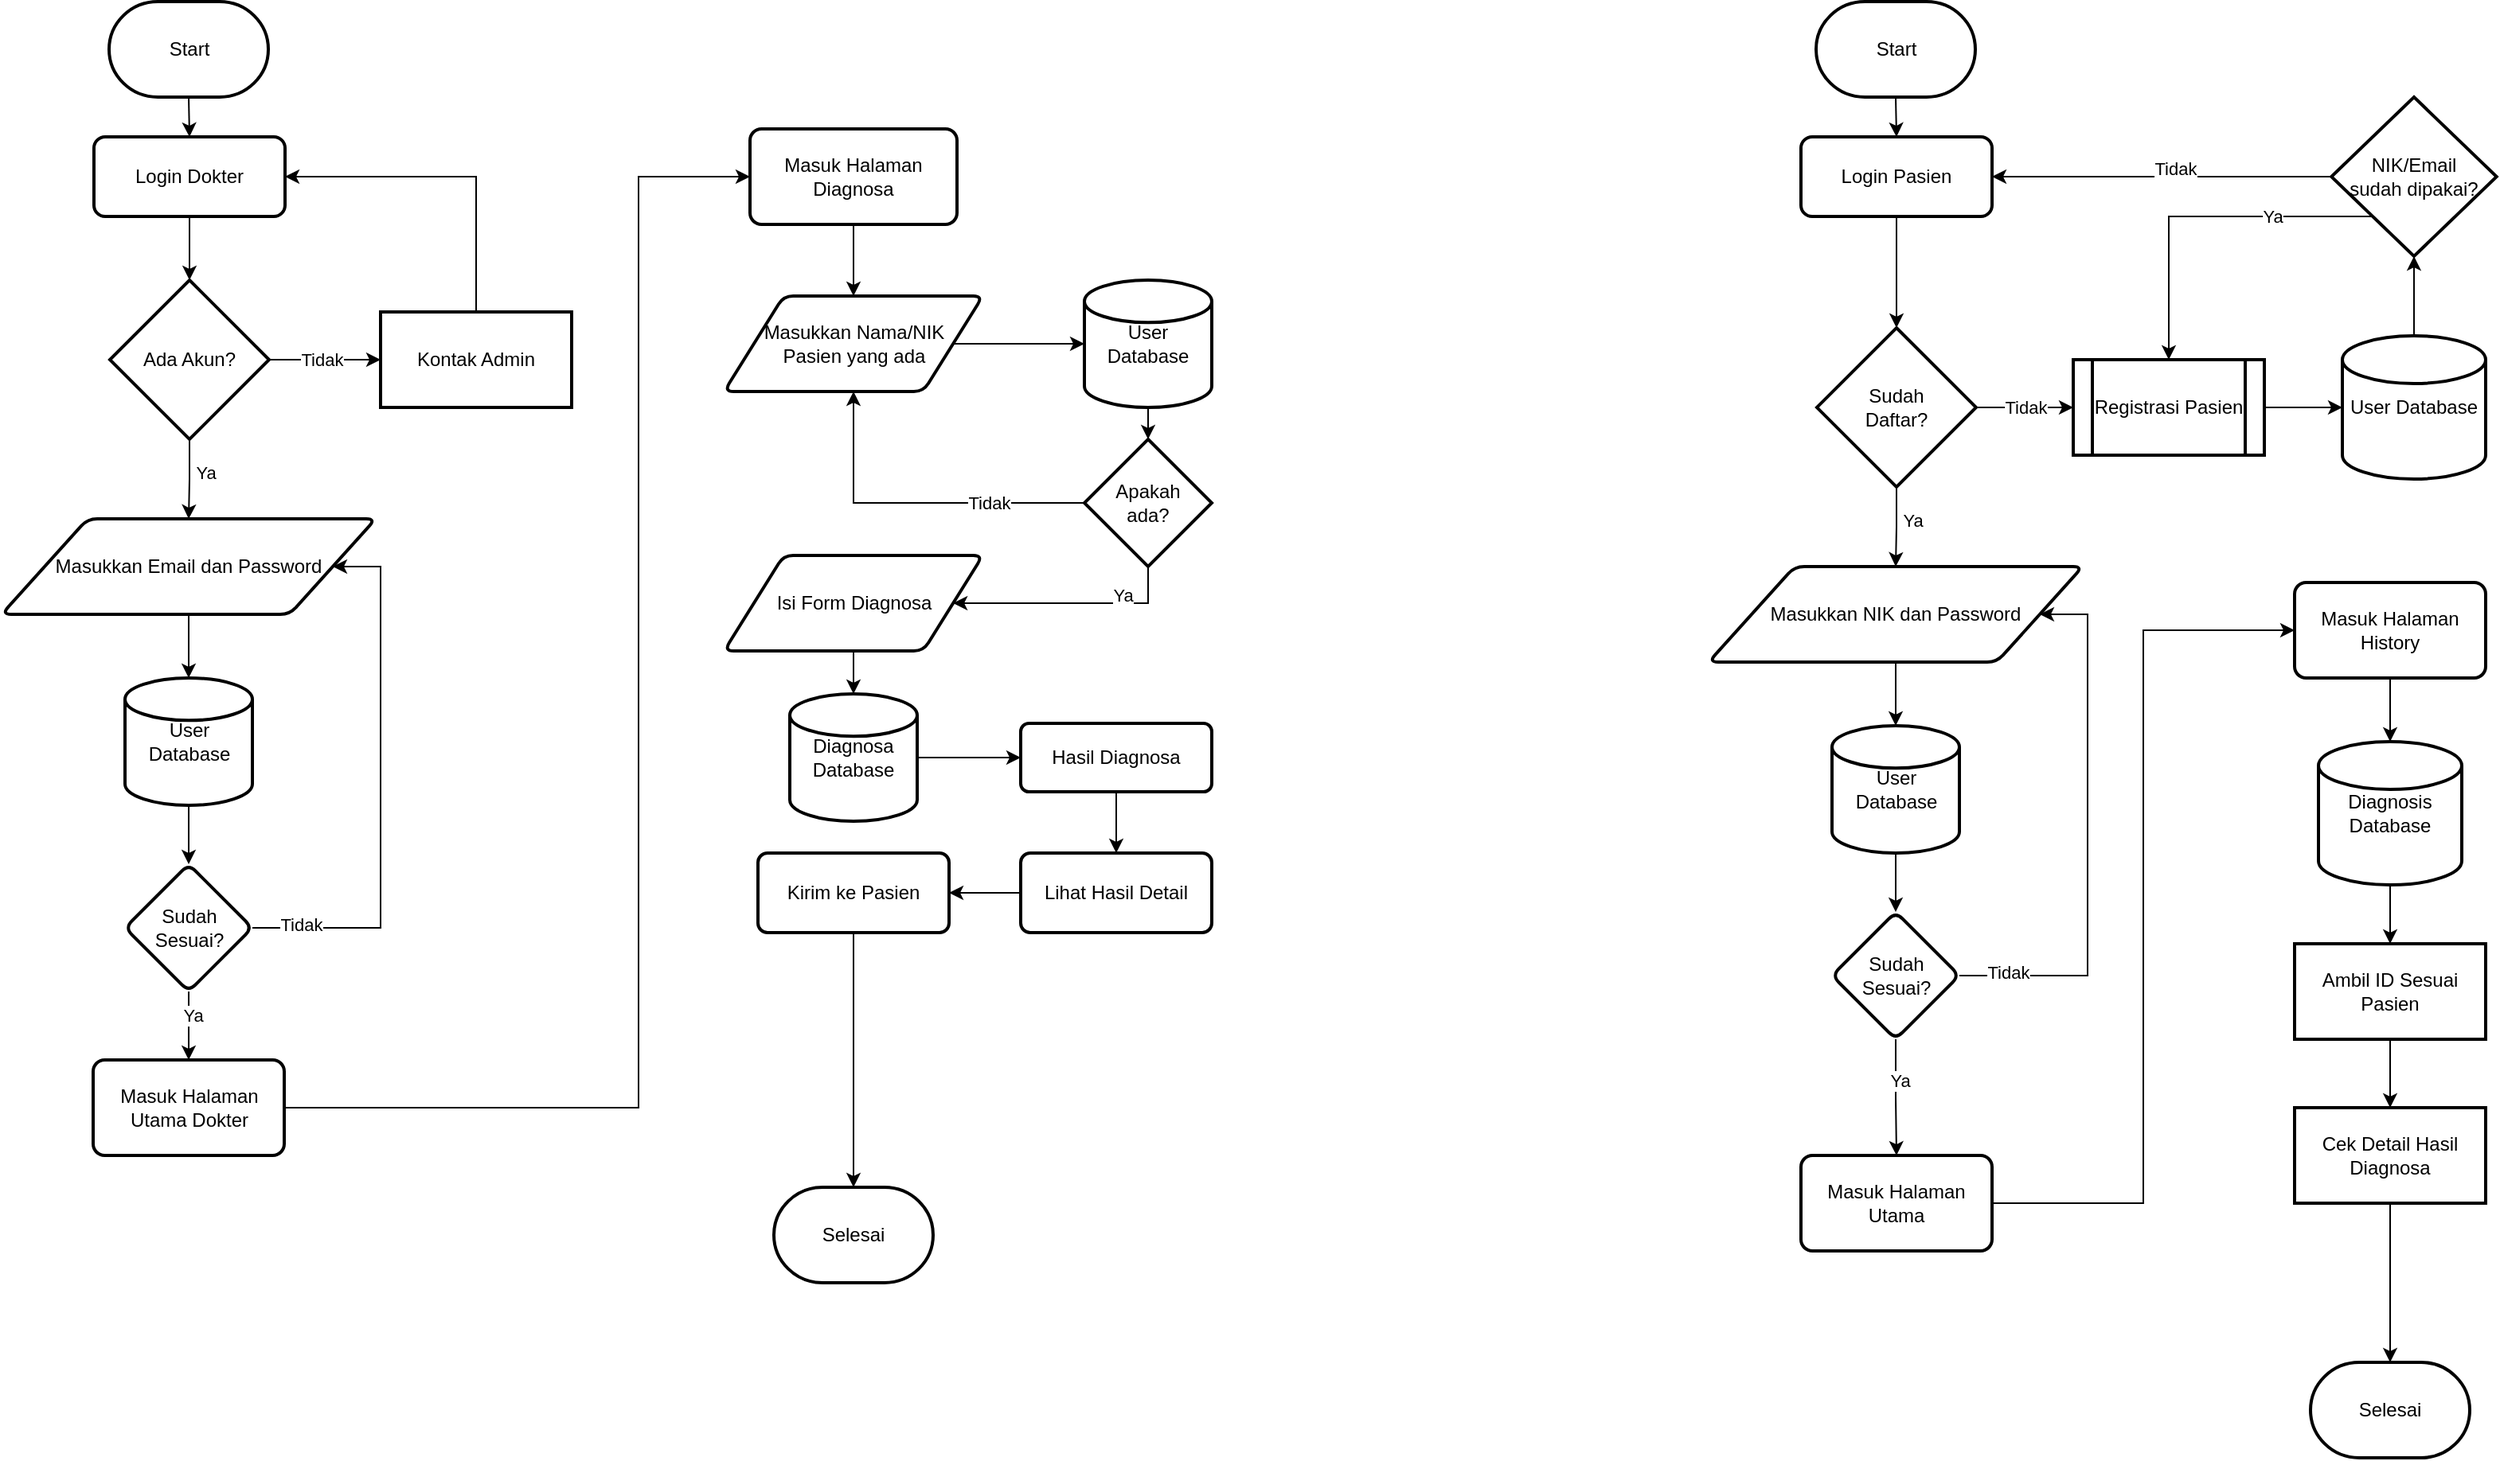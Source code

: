 <mxfile version="27.0.9">
  <diagram name="Page-1" id="MCOlcuDZdFOUp47-AD5v">
    <mxGraphModel dx="3737" dy="1130" grid="1" gridSize="10" guides="1" tooltips="1" connect="1" arrows="1" fold="1" page="1" pageScale="1" pageWidth="850" pageHeight="1100" math="0" shadow="0">
      <root>
        <mxCell id="0" />
        <mxCell id="1" parent="0" />
        <mxCell id="dbA6sg7e2GqiEeJ5QCuR-87" value="Login Pasien" style="rounded=1;whiteSpace=wrap;html=1;absoluteArcSize=1;arcSize=14;strokeWidth=2;" vertex="1" parent="1">
          <mxGeometry x="100" y="150" width="120" height="50" as="geometry" />
        </mxCell>
        <mxCell id="dbA6sg7e2GqiEeJ5QCuR-101" value="Tidak" style="edgeStyle=orthogonalEdgeStyle;rounded=0;orthogonalLoop=1;jettySize=auto;html=1;entryX=0;entryY=0.5;entryDx=0;entryDy=0;" edge="1" parent="1" source="dbA6sg7e2GqiEeJ5QCuR-89" target="dbA6sg7e2GqiEeJ5QCuR-102">
          <mxGeometry relative="1" as="geometry">
            <mxPoint x="280" y="320" as="targetPoint" />
          </mxGeometry>
        </mxCell>
        <mxCell id="dbA6sg7e2GqiEeJ5QCuR-121" style="edgeStyle=orthogonalEdgeStyle;rounded=0;orthogonalLoop=1;jettySize=auto;html=1;exitX=0.5;exitY=1;exitDx=0;exitDy=0;exitPerimeter=0;entryX=0.5;entryY=0;entryDx=0;entryDy=0;" edge="1" parent="1" source="dbA6sg7e2GqiEeJ5QCuR-89" target="dbA6sg7e2GqiEeJ5QCuR-120">
          <mxGeometry relative="1" as="geometry" />
        </mxCell>
        <mxCell id="dbA6sg7e2GqiEeJ5QCuR-122" value="Ya" style="edgeLabel;html=1;align=center;verticalAlign=middle;resizable=0;points=[];" vertex="1" connectable="0" parent="dbA6sg7e2GqiEeJ5QCuR-121">
          <mxGeometry x="-0.427" y="-4" relative="1" as="geometry">
            <mxPoint x="14" y="6" as="offset" />
          </mxGeometry>
        </mxCell>
        <mxCell id="dbA6sg7e2GqiEeJ5QCuR-89" value="Sudah&lt;div&gt;Daftar?&lt;/div&gt;" style="strokeWidth=2;html=1;shape=mxgraph.flowchart.decision;whiteSpace=wrap;" vertex="1" parent="1">
          <mxGeometry x="110" y="270" width="100" height="100" as="geometry" />
        </mxCell>
        <mxCell id="dbA6sg7e2GqiEeJ5QCuR-90" style="edgeStyle=orthogonalEdgeStyle;rounded=0;orthogonalLoop=1;jettySize=auto;html=1;exitX=0.5;exitY=1;exitDx=0;exitDy=0;entryX=0.5;entryY=0;entryDx=0;entryDy=0;entryPerimeter=0;" edge="1" parent="1" source="dbA6sg7e2GqiEeJ5QCuR-87" target="dbA6sg7e2GqiEeJ5QCuR-89">
          <mxGeometry relative="1" as="geometry" />
        </mxCell>
        <mxCell id="dbA6sg7e2GqiEeJ5QCuR-102" value="Registrasi Pasien" style="shape=process;whiteSpace=wrap;html=1;backgroundOutline=1;strokeWidth=2;" vertex="1" parent="1">
          <mxGeometry x="271" y="290" width="120" height="60" as="geometry" />
        </mxCell>
        <mxCell id="dbA6sg7e2GqiEeJ5QCuR-111" style="edgeStyle=orthogonalEdgeStyle;rounded=0;orthogonalLoop=1;jettySize=auto;html=1;exitX=0.5;exitY=0;exitDx=0;exitDy=0;exitPerimeter=0;entryX=0.5;entryY=1;entryDx=0;entryDy=0;" edge="1" parent="1" source="dbA6sg7e2GqiEeJ5QCuR-104" target="dbA6sg7e2GqiEeJ5QCuR-106">
          <mxGeometry relative="1" as="geometry" />
        </mxCell>
        <mxCell id="dbA6sg7e2GqiEeJ5QCuR-104" value="User Database" style="strokeWidth=2;html=1;shape=mxgraph.flowchart.database;whiteSpace=wrap;" vertex="1" parent="1">
          <mxGeometry x="440" y="275" width="90" height="90" as="geometry" />
        </mxCell>
        <mxCell id="dbA6sg7e2GqiEeJ5QCuR-112" style="edgeStyle=orthogonalEdgeStyle;rounded=0;orthogonalLoop=1;jettySize=auto;html=1;exitX=0;exitY=1;exitDx=0;exitDy=0;entryX=0.5;entryY=0;entryDx=0;entryDy=0;" edge="1" parent="1" source="dbA6sg7e2GqiEeJ5QCuR-106" target="dbA6sg7e2GqiEeJ5QCuR-102">
          <mxGeometry relative="1" as="geometry" />
        </mxCell>
        <mxCell id="dbA6sg7e2GqiEeJ5QCuR-113" value="Ya" style="edgeLabel;html=1;align=center;verticalAlign=middle;resizable=0;points=[];" vertex="1" connectable="0" parent="dbA6sg7e2GqiEeJ5QCuR-112">
          <mxGeometry x="-0.421" relative="1" as="geometry">
            <mxPoint as="offset" />
          </mxGeometry>
        </mxCell>
        <mxCell id="dbA6sg7e2GqiEeJ5QCuR-115" style="edgeStyle=orthogonalEdgeStyle;rounded=0;orthogonalLoop=1;jettySize=auto;html=1;exitX=0;exitY=0.5;exitDx=0;exitDy=0;entryX=1;entryY=0.5;entryDx=0;entryDy=0;" edge="1" parent="1" source="dbA6sg7e2GqiEeJ5QCuR-106" target="dbA6sg7e2GqiEeJ5QCuR-87">
          <mxGeometry relative="1" as="geometry" />
        </mxCell>
        <mxCell id="dbA6sg7e2GqiEeJ5QCuR-116" value="Tidak" style="edgeLabel;html=1;align=center;verticalAlign=middle;resizable=0;points=[];" vertex="1" connectable="0" parent="dbA6sg7e2GqiEeJ5QCuR-115">
          <mxGeometry x="-0.078" y="-5" relative="1" as="geometry">
            <mxPoint as="offset" />
          </mxGeometry>
        </mxCell>
        <mxCell id="dbA6sg7e2GqiEeJ5QCuR-106" value="NIK/Email&lt;div&gt;sudah dipakai?&lt;/div&gt;" style="rhombus;whiteSpace=wrap;html=1;strokeWidth=2;" vertex="1" parent="1">
          <mxGeometry x="433.12" y="125" width="103.75" height="100" as="geometry" />
        </mxCell>
        <mxCell id="dbA6sg7e2GqiEeJ5QCuR-109" style="edgeStyle=orthogonalEdgeStyle;rounded=0;orthogonalLoop=1;jettySize=auto;html=1;exitX=1;exitY=0.5;exitDx=0;exitDy=0;entryX=0;entryY=0.5;entryDx=0;entryDy=0;entryPerimeter=0;" edge="1" parent="1" source="dbA6sg7e2GqiEeJ5QCuR-102" target="dbA6sg7e2GqiEeJ5QCuR-104">
          <mxGeometry relative="1" as="geometry" />
        </mxCell>
        <mxCell id="dbA6sg7e2GqiEeJ5QCuR-120" value="Masukkan NIK dan Password" style="shape=parallelogram;html=1;strokeWidth=2;perimeter=parallelogramPerimeter;whiteSpace=wrap;rounded=1;arcSize=12;size=0.23;" vertex="1" parent="1">
          <mxGeometry x="42" y="420" width="235" height="60" as="geometry" />
        </mxCell>
        <mxCell id="dbA6sg7e2GqiEeJ5QCuR-132" style="edgeStyle=orthogonalEdgeStyle;rounded=0;orthogonalLoop=1;jettySize=auto;html=1;exitX=1;exitY=0.5;exitDx=0;exitDy=0;entryX=1;entryY=0.5;entryDx=0;entryDy=0;" edge="1" parent="1" source="dbA6sg7e2GqiEeJ5QCuR-123" target="dbA6sg7e2GqiEeJ5QCuR-120">
          <mxGeometry relative="1" as="geometry">
            <Array as="points">
              <mxPoint x="280" y="677" />
              <mxPoint x="280" y="450" />
            </Array>
          </mxGeometry>
        </mxCell>
        <mxCell id="dbA6sg7e2GqiEeJ5QCuR-133" value="Tidak" style="edgeLabel;html=1;align=center;verticalAlign=middle;resizable=0;points=[];" vertex="1" connectable="0" parent="dbA6sg7e2GqiEeJ5QCuR-132">
          <mxGeometry x="-0.823" y="2" relative="1" as="geometry">
            <mxPoint as="offset" />
          </mxGeometry>
        </mxCell>
        <mxCell id="dbA6sg7e2GqiEeJ5QCuR-138" value="" style="edgeStyle=orthogonalEdgeStyle;rounded=0;orthogonalLoop=1;jettySize=auto;html=1;" edge="1" parent="1" source="dbA6sg7e2GqiEeJ5QCuR-123" target="dbA6sg7e2GqiEeJ5QCuR-137">
          <mxGeometry relative="1" as="geometry" />
        </mxCell>
        <mxCell id="dbA6sg7e2GqiEeJ5QCuR-139" value="Ya" style="edgeLabel;html=1;align=center;verticalAlign=middle;resizable=0;points=[];" vertex="1" connectable="0" parent="dbA6sg7e2GqiEeJ5QCuR-138">
          <mxGeometry x="-0.3" y="2" relative="1" as="geometry">
            <mxPoint as="offset" />
          </mxGeometry>
        </mxCell>
        <mxCell id="dbA6sg7e2GqiEeJ5QCuR-123" value="Sudah&lt;div&gt;Sesuai?&lt;/div&gt;" style="rhombus;whiteSpace=wrap;html=1;strokeWidth=2;rounded=1;arcSize=12;" vertex="1" parent="1">
          <mxGeometry x="119.5" y="637" width="80" height="80" as="geometry" />
        </mxCell>
        <mxCell id="dbA6sg7e2GqiEeJ5QCuR-135" style="edgeStyle=orthogonalEdgeStyle;rounded=0;orthogonalLoop=1;jettySize=auto;html=1;exitX=0.5;exitY=1;exitDx=0;exitDy=0;exitPerimeter=0;entryX=0.5;entryY=0;entryDx=0;entryDy=0;" edge="1" parent="1" source="dbA6sg7e2GqiEeJ5QCuR-129" target="dbA6sg7e2GqiEeJ5QCuR-123">
          <mxGeometry relative="1" as="geometry" />
        </mxCell>
        <mxCell id="dbA6sg7e2GqiEeJ5QCuR-129" value="User Database" style="strokeWidth=2;html=1;shape=mxgraph.flowchart.database;whiteSpace=wrap;" vertex="1" parent="1">
          <mxGeometry x="119.5" y="520" width="80" height="80" as="geometry" />
        </mxCell>
        <mxCell id="dbA6sg7e2GqiEeJ5QCuR-134" style="edgeStyle=orthogonalEdgeStyle;rounded=0;orthogonalLoop=1;jettySize=auto;html=1;exitX=0.5;exitY=1;exitDx=0;exitDy=0;entryX=0.5;entryY=0;entryDx=0;entryDy=0;entryPerimeter=0;" edge="1" parent="1" source="dbA6sg7e2GqiEeJ5QCuR-120" target="dbA6sg7e2GqiEeJ5QCuR-129">
          <mxGeometry relative="1" as="geometry" />
        </mxCell>
        <mxCell id="dbA6sg7e2GqiEeJ5QCuR-225" style="edgeStyle=orthogonalEdgeStyle;rounded=0;orthogonalLoop=1;jettySize=auto;html=1;exitX=1;exitY=0.5;exitDx=0;exitDy=0;entryX=0;entryY=0.5;entryDx=0;entryDy=0;" edge="1" parent="1" source="dbA6sg7e2GqiEeJ5QCuR-137" target="dbA6sg7e2GqiEeJ5QCuR-213">
          <mxGeometry relative="1" as="geometry" />
        </mxCell>
        <mxCell id="dbA6sg7e2GqiEeJ5QCuR-137" value="Masuk Halaman Utama" style="whiteSpace=wrap;html=1;strokeWidth=2;rounded=1;arcSize=12;" vertex="1" parent="1">
          <mxGeometry x="100" y="790" width="120" height="60" as="geometry" />
        </mxCell>
        <mxCell id="dbA6sg7e2GqiEeJ5QCuR-142" value="Login Dokter" style="rounded=1;whiteSpace=wrap;html=1;absoluteArcSize=1;arcSize=14;strokeWidth=2;" vertex="1" parent="1">
          <mxGeometry x="-972" y="150" width="120" height="50" as="geometry" />
        </mxCell>
        <mxCell id="dbA6sg7e2GqiEeJ5QCuR-144" style="edgeStyle=orthogonalEdgeStyle;rounded=0;orthogonalLoop=1;jettySize=auto;html=1;exitX=0.5;exitY=1;exitDx=0;exitDy=0;exitPerimeter=0;entryX=0.5;entryY=0;entryDx=0;entryDy=0;" edge="1" source="dbA6sg7e2GqiEeJ5QCuR-146" target="dbA6sg7e2GqiEeJ5QCuR-157" parent="1">
          <mxGeometry relative="1" as="geometry" />
        </mxCell>
        <mxCell id="dbA6sg7e2GqiEeJ5QCuR-145" value="Ya" style="edgeLabel;html=1;align=center;verticalAlign=middle;resizable=0;points=[];" vertex="1" connectable="0" parent="dbA6sg7e2GqiEeJ5QCuR-144">
          <mxGeometry x="-0.427" y="-4" relative="1" as="geometry">
            <mxPoint x="14" y="6" as="offset" />
          </mxGeometry>
        </mxCell>
        <mxCell id="dbA6sg7e2GqiEeJ5QCuR-169" value="" style="edgeStyle=orthogonalEdgeStyle;rounded=0;orthogonalLoop=1;jettySize=auto;html=1;" edge="1" parent="1" source="dbA6sg7e2GqiEeJ5QCuR-146" target="dbA6sg7e2GqiEeJ5QCuR-168">
          <mxGeometry relative="1" as="geometry" />
        </mxCell>
        <mxCell id="dbA6sg7e2GqiEeJ5QCuR-171" value="Tidak" style="edgeLabel;html=1;align=center;verticalAlign=middle;resizable=0;points=[];" vertex="1" connectable="0" parent="dbA6sg7e2GqiEeJ5QCuR-169">
          <mxGeometry x="-0.555" y="3" relative="1" as="geometry">
            <mxPoint x="17" y="3" as="offset" />
          </mxGeometry>
        </mxCell>
        <mxCell id="dbA6sg7e2GqiEeJ5QCuR-146" value="Ada Akun?" style="strokeWidth=2;html=1;shape=mxgraph.flowchart.decision;whiteSpace=wrap;" vertex="1" parent="1">
          <mxGeometry x="-962" y="240" width="100" height="100" as="geometry" />
        </mxCell>
        <mxCell id="dbA6sg7e2GqiEeJ5QCuR-147" style="edgeStyle=orthogonalEdgeStyle;rounded=0;orthogonalLoop=1;jettySize=auto;html=1;exitX=0.5;exitY=1;exitDx=0;exitDy=0;entryX=0.5;entryY=0;entryDx=0;entryDy=0;entryPerimeter=0;" edge="1" source="dbA6sg7e2GqiEeJ5QCuR-142" target="dbA6sg7e2GqiEeJ5QCuR-146" parent="1">
          <mxGeometry relative="1" as="geometry" />
        </mxCell>
        <mxCell id="dbA6sg7e2GqiEeJ5QCuR-157" value="Masukkan Email dan Password" style="shape=parallelogram;html=1;strokeWidth=2;perimeter=parallelogramPerimeter;whiteSpace=wrap;rounded=1;arcSize=12;size=0.23;" vertex="1" parent="1">
          <mxGeometry x="-1030" y="390" width="235" height="60" as="geometry" />
        </mxCell>
        <mxCell id="dbA6sg7e2GqiEeJ5QCuR-158" style="edgeStyle=orthogonalEdgeStyle;rounded=0;orthogonalLoop=1;jettySize=auto;html=1;exitX=1;exitY=0.5;exitDx=0;exitDy=0;entryX=1;entryY=0.5;entryDx=0;entryDy=0;" edge="1" source="dbA6sg7e2GqiEeJ5QCuR-162" target="dbA6sg7e2GqiEeJ5QCuR-157" parent="1">
          <mxGeometry relative="1" as="geometry">
            <Array as="points">
              <mxPoint x="-792" y="647" />
              <mxPoint x="-792" y="420" />
            </Array>
          </mxGeometry>
        </mxCell>
        <mxCell id="dbA6sg7e2GqiEeJ5QCuR-159" value="Tidak" style="edgeLabel;html=1;align=center;verticalAlign=middle;resizable=0;points=[];" vertex="1" connectable="0" parent="dbA6sg7e2GqiEeJ5QCuR-158">
          <mxGeometry x="-0.823" y="2" relative="1" as="geometry">
            <mxPoint as="offset" />
          </mxGeometry>
        </mxCell>
        <mxCell id="dbA6sg7e2GqiEeJ5QCuR-160" value="" style="edgeStyle=orthogonalEdgeStyle;rounded=0;orthogonalLoop=1;jettySize=auto;html=1;" edge="1" source="dbA6sg7e2GqiEeJ5QCuR-162" target="dbA6sg7e2GqiEeJ5QCuR-166" parent="1">
          <mxGeometry relative="1" as="geometry" />
        </mxCell>
        <mxCell id="dbA6sg7e2GqiEeJ5QCuR-161" value="Ya" style="edgeLabel;html=1;align=center;verticalAlign=middle;resizable=0;points=[];" vertex="1" connectable="0" parent="dbA6sg7e2GqiEeJ5QCuR-160">
          <mxGeometry x="-0.3" y="2" relative="1" as="geometry">
            <mxPoint as="offset" />
          </mxGeometry>
        </mxCell>
        <mxCell id="dbA6sg7e2GqiEeJ5QCuR-162" value="Sudah&lt;div&gt;Sesuai?&lt;/div&gt;" style="rhombus;whiteSpace=wrap;html=1;strokeWidth=2;rounded=1;arcSize=12;" vertex="1" parent="1">
          <mxGeometry x="-952.5" y="607" width="80" height="80" as="geometry" />
        </mxCell>
        <mxCell id="dbA6sg7e2GqiEeJ5QCuR-163" style="edgeStyle=orthogonalEdgeStyle;rounded=0;orthogonalLoop=1;jettySize=auto;html=1;exitX=0.5;exitY=1;exitDx=0;exitDy=0;exitPerimeter=0;entryX=0.5;entryY=0;entryDx=0;entryDy=0;" edge="1" source="dbA6sg7e2GqiEeJ5QCuR-164" target="dbA6sg7e2GqiEeJ5QCuR-162" parent="1">
          <mxGeometry relative="1" as="geometry" />
        </mxCell>
        <mxCell id="dbA6sg7e2GqiEeJ5QCuR-164" value="User Database" style="strokeWidth=2;html=1;shape=mxgraph.flowchart.database;whiteSpace=wrap;" vertex="1" parent="1">
          <mxGeometry x="-952.5" y="490" width="80" height="80" as="geometry" />
        </mxCell>
        <mxCell id="dbA6sg7e2GqiEeJ5QCuR-165" style="edgeStyle=orthogonalEdgeStyle;rounded=0;orthogonalLoop=1;jettySize=auto;html=1;exitX=0.5;exitY=1;exitDx=0;exitDy=0;entryX=0.5;entryY=0;entryDx=0;entryDy=0;entryPerimeter=0;" edge="1" source="dbA6sg7e2GqiEeJ5QCuR-157" target="dbA6sg7e2GqiEeJ5QCuR-164" parent="1">
          <mxGeometry relative="1" as="geometry" />
        </mxCell>
        <mxCell id="dbA6sg7e2GqiEeJ5QCuR-173" value="" style="edgeStyle=orthogonalEdgeStyle;rounded=0;orthogonalLoop=1;jettySize=auto;html=1;entryX=0;entryY=0.5;entryDx=0;entryDy=0;" edge="1" parent="1" source="dbA6sg7e2GqiEeJ5QCuR-166" target="dbA6sg7e2GqiEeJ5QCuR-172">
          <mxGeometry relative="1" as="geometry">
            <Array as="points">
              <mxPoint x="-630" y="760" />
              <mxPoint x="-630" y="175" />
            </Array>
          </mxGeometry>
        </mxCell>
        <mxCell id="dbA6sg7e2GqiEeJ5QCuR-166" value="Masuk Halaman Utama Dokter" style="whiteSpace=wrap;html=1;strokeWidth=2;rounded=1;arcSize=12;" vertex="1" parent="1">
          <mxGeometry x="-972.5" y="730" width="120" height="60" as="geometry" />
        </mxCell>
        <mxCell id="dbA6sg7e2GqiEeJ5QCuR-170" style="edgeStyle=orthogonalEdgeStyle;rounded=0;orthogonalLoop=1;jettySize=auto;html=1;exitX=0.5;exitY=0;exitDx=0;exitDy=0;entryX=1;entryY=0.5;entryDx=0;entryDy=0;" edge="1" parent="1" source="dbA6sg7e2GqiEeJ5QCuR-168" target="dbA6sg7e2GqiEeJ5QCuR-142">
          <mxGeometry relative="1" as="geometry" />
        </mxCell>
        <mxCell id="dbA6sg7e2GqiEeJ5QCuR-168" value="Kontak Admin" style="whiteSpace=wrap;html=1;strokeWidth=2;" vertex="1" parent="1">
          <mxGeometry x="-792" y="260" width="120" height="60" as="geometry" />
        </mxCell>
        <mxCell id="dbA6sg7e2GqiEeJ5QCuR-184" style="edgeStyle=orthogonalEdgeStyle;rounded=0;orthogonalLoop=1;jettySize=auto;html=1;exitX=0.5;exitY=1;exitDx=0;exitDy=0;entryX=0.5;entryY=0;entryDx=0;entryDy=0;" edge="1" parent="1" source="dbA6sg7e2GqiEeJ5QCuR-172" target="dbA6sg7e2GqiEeJ5QCuR-183">
          <mxGeometry relative="1" as="geometry" />
        </mxCell>
        <mxCell id="dbA6sg7e2GqiEeJ5QCuR-172" value="Masuk Halaman Diagnosa" style="whiteSpace=wrap;html=1;strokeWidth=2;rounded=1;arcSize=12;" vertex="1" parent="1">
          <mxGeometry x="-560" y="145" width="130" height="60" as="geometry" />
        </mxCell>
        <mxCell id="dbA6sg7e2GqiEeJ5QCuR-183" value="Masukkan Nama/NIK&lt;div&gt;Pasien yang ada&lt;/div&gt;" style="shape=parallelogram;html=1;strokeWidth=2;perimeter=parallelogramPerimeter;whiteSpace=wrap;rounded=1;arcSize=12;size=0.23;" vertex="1" parent="1">
          <mxGeometry x="-576.25" y="250" width="162.5" height="60" as="geometry" />
        </mxCell>
        <mxCell id="dbA6sg7e2GqiEeJ5QCuR-190" value="" style="edgeStyle=orthogonalEdgeStyle;rounded=0;orthogonalLoop=1;jettySize=auto;html=1;" edge="1" parent="1" source="dbA6sg7e2GqiEeJ5QCuR-185" target="dbA6sg7e2GqiEeJ5QCuR-189">
          <mxGeometry relative="1" as="geometry" />
        </mxCell>
        <mxCell id="dbA6sg7e2GqiEeJ5QCuR-185" value="User Database" style="strokeWidth=2;html=1;shape=mxgraph.flowchart.database;whiteSpace=wrap;" vertex="1" parent="1">
          <mxGeometry x="-350" y="240" width="80" height="80" as="geometry" />
        </mxCell>
        <mxCell id="dbA6sg7e2GqiEeJ5QCuR-186" style="edgeStyle=orthogonalEdgeStyle;rounded=0;orthogonalLoop=1;jettySize=auto;html=1;exitX=1;exitY=0.5;exitDx=0;exitDy=0;entryX=0;entryY=0.5;entryDx=0;entryDy=0;entryPerimeter=0;" edge="1" parent="1" source="dbA6sg7e2GqiEeJ5QCuR-183" target="dbA6sg7e2GqiEeJ5QCuR-185">
          <mxGeometry relative="1" as="geometry" />
        </mxCell>
        <mxCell id="dbA6sg7e2GqiEeJ5QCuR-191" style="edgeStyle=orthogonalEdgeStyle;rounded=0;orthogonalLoop=1;jettySize=auto;html=1;exitX=0;exitY=0.5;exitDx=0;exitDy=0;entryX=0.5;entryY=1;entryDx=0;entryDy=0;" edge="1" parent="1" source="dbA6sg7e2GqiEeJ5QCuR-189" target="dbA6sg7e2GqiEeJ5QCuR-183">
          <mxGeometry relative="1" as="geometry" />
        </mxCell>
        <mxCell id="dbA6sg7e2GqiEeJ5QCuR-192" value="Tidak" style="edgeLabel;html=1;align=center;verticalAlign=middle;resizable=0;points=[];" vertex="1" connectable="0" parent="dbA6sg7e2GqiEeJ5QCuR-191">
          <mxGeometry x="-0.271" relative="1" as="geometry">
            <mxPoint x="18" as="offset" />
          </mxGeometry>
        </mxCell>
        <mxCell id="dbA6sg7e2GqiEeJ5QCuR-196" style="edgeStyle=orthogonalEdgeStyle;rounded=0;orthogonalLoop=1;jettySize=auto;html=1;exitX=0.5;exitY=1;exitDx=0;exitDy=0;entryX=1;entryY=0.5;entryDx=0;entryDy=0;" edge="1" parent="1" target="dbA6sg7e2GqiEeJ5QCuR-195">
          <mxGeometry relative="1" as="geometry">
            <mxPoint x="-310" y="403" as="sourcePoint" />
            <Array as="points">
              <mxPoint x="-310" y="443" />
            </Array>
          </mxGeometry>
        </mxCell>
        <mxCell id="dbA6sg7e2GqiEeJ5QCuR-197" value="Ya" style="edgeLabel;html=1;align=center;verticalAlign=middle;resizable=0;points=[];" vertex="1" connectable="0" parent="dbA6sg7e2GqiEeJ5QCuR-196">
          <mxGeometry x="-0.31" y="1" relative="1" as="geometry">
            <mxPoint y="-6" as="offset" />
          </mxGeometry>
        </mxCell>
        <mxCell id="dbA6sg7e2GqiEeJ5QCuR-189" value="Apakah&lt;div&gt;ada?&lt;/div&gt;" style="rhombus;whiteSpace=wrap;html=1;strokeWidth=2;" vertex="1" parent="1">
          <mxGeometry x="-350" y="340" width="80" height="80" as="geometry" />
        </mxCell>
        <mxCell id="dbA6sg7e2GqiEeJ5QCuR-195" value="Isi Form Diagnosa" style="shape=parallelogram;html=1;strokeWidth=2;perimeter=parallelogramPerimeter;whiteSpace=wrap;rounded=1;arcSize=12;size=0.23;" vertex="1" parent="1">
          <mxGeometry x="-576.25" y="413" width="162.5" height="60" as="geometry" />
        </mxCell>
        <mxCell id="dbA6sg7e2GqiEeJ5QCuR-206" style="edgeStyle=orthogonalEdgeStyle;rounded=0;orthogonalLoop=1;jettySize=auto;html=1;exitX=1;exitY=0.5;exitDx=0;exitDy=0;exitPerimeter=0;entryX=0;entryY=0.5;entryDx=0;entryDy=0;" edge="1" parent="1" source="dbA6sg7e2GqiEeJ5QCuR-198" target="dbA6sg7e2GqiEeJ5QCuR-201">
          <mxGeometry relative="1" as="geometry" />
        </mxCell>
        <mxCell id="dbA6sg7e2GqiEeJ5QCuR-198" value="Diagnosa&lt;div&gt;Database&lt;/div&gt;" style="strokeWidth=2;html=1;shape=mxgraph.flowchart.database;whiteSpace=wrap;" vertex="1" parent="1">
          <mxGeometry x="-535" y="500" width="80" height="80" as="geometry" />
        </mxCell>
        <mxCell id="dbA6sg7e2GqiEeJ5QCuR-199" style="edgeStyle=orthogonalEdgeStyle;rounded=0;orthogonalLoop=1;jettySize=auto;html=1;exitX=0.5;exitY=1;exitDx=0;exitDy=0;entryX=0.5;entryY=0;entryDx=0;entryDy=0;entryPerimeter=0;" edge="1" parent="1" source="dbA6sg7e2GqiEeJ5QCuR-195" target="dbA6sg7e2GqiEeJ5QCuR-198">
          <mxGeometry relative="1" as="geometry" />
        </mxCell>
        <mxCell id="dbA6sg7e2GqiEeJ5QCuR-207" style="edgeStyle=orthogonalEdgeStyle;rounded=0;orthogonalLoop=1;jettySize=auto;html=1;exitX=0.5;exitY=1;exitDx=0;exitDy=0;entryX=0.5;entryY=0;entryDx=0;entryDy=0;" edge="1" parent="1" source="dbA6sg7e2GqiEeJ5QCuR-201" target="dbA6sg7e2GqiEeJ5QCuR-203">
          <mxGeometry relative="1" as="geometry" />
        </mxCell>
        <mxCell id="dbA6sg7e2GqiEeJ5QCuR-201" value="Hasil Diagnosa" style="whiteSpace=wrap;html=1;strokeWidth=2;rounded=1;arcSize=12;" vertex="1" parent="1">
          <mxGeometry x="-390" y="518.5" width="120" height="43" as="geometry" />
        </mxCell>
        <mxCell id="dbA6sg7e2GqiEeJ5QCuR-211" style="edgeStyle=orthogonalEdgeStyle;rounded=0;orthogonalLoop=1;jettySize=auto;html=1;exitX=0;exitY=0.5;exitDx=0;exitDy=0;entryX=1;entryY=0.5;entryDx=0;entryDy=0;" edge="1" parent="1" source="dbA6sg7e2GqiEeJ5QCuR-203" target="dbA6sg7e2GqiEeJ5QCuR-210">
          <mxGeometry relative="1" as="geometry" />
        </mxCell>
        <mxCell id="dbA6sg7e2GqiEeJ5QCuR-203" value="Lihat Hasil Detail" style="whiteSpace=wrap;html=1;strokeWidth=2;rounded=1;arcSize=12;" vertex="1" parent="1">
          <mxGeometry x="-390" y="600" width="120" height="50" as="geometry" />
        </mxCell>
        <mxCell id="dbA6sg7e2GqiEeJ5QCuR-210" value="Kirim ke Pasien" style="whiteSpace=wrap;html=1;strokeWidth=2;rounded=1;arcSize=12;" vertex="1" parent="1">
          <mxGeometry x="-555" y="600" width="120" height="50" as="geometry" />
        </mxCell>
        <mxCell id="dbA6sg7e2GqiEeJ5QCuR-213" value="Masuk Halaman History" style="whiteSpace=wrap;html=1;strokeWidth=2;rounded=1;arcSize=12;" vertex="1" parent="1">
          <mxGeometry x="410" y="430" width="120" height="60" as="geometry" />
        </mxCell>
        <mxCell id="dbA6sg7e2GqiEeJ5QCuR-220" value="" style="edgeStyle=orthogonalEdgeStyle;rounded=0;orthogonalLoop=1;jettySize=auto;html=1;" edge="1" parent="1" source="dbA6sg7e2GqiEeJ5QCuR-216" target="dbA6sg7e2GqiEeJ5QCuR-219">
          <mxGeometry relative="1" as="geometry" />
        </mxCell>
        <mxCell id="dbA6sg7e2GqiEeJ5QCuR-216" value="Diagnosis&lt;div&gt;Database&lt;/div&gt;" style="strokeWidth=2;html=1;shape=mxgraph.flowchart.database;whiteSpace=wrap;" vertex="1" parent="1">
          <mxGeometry x="425" y="530" width="90" height="90" as="geometry" />
        </mxCell>
        <mxCell id="dbA6sg7e2GqiEeJ5QCuR-217" style="edgeStyle=orthogonalEdgeStyle;rounded=0;orthogonalLoop=1;jettySize=auto;html=1;exitX=0.5;exitY=1;exitDx=0;exitDy=0;entryX=0.5;entryY=0;entryDx=0;entryDy=0;entryPerimeter=0;" edge="1" parent="1" source="dbA6sg7e2GqiEeJ5QCuR-213" target="dbA6sg7e2GqiEeJ5QCuR-216">
          <mxGeometry relative="1" as="geometry" />
        </mxCell>
        <mxCell id="dbA6sg7e2GqiEeJ5QCuR-219" value="Ambil ID Sesuai Pasien" style="whiteSpace=wrap;html=1;strokeWidth=2;" vertex="1" parent="1">
          <mxGeometry x="410" y="657" width="120" height="60" as="geometry" />
        </mxCell>
        <mxCell id="dbA6sg7e2GqiEeJ5QCuR-222" value="Selesai" style="strokeWidth=2;html=1;shape=mxgraph.flowchart.terminator;whiteSpace=wrap;" vertex="1" parent="1">
          <mxGeometry x="420" y="920" width="100" height="60" as="geometry" />
        </mxCell>
        <mxCell id="dbA6sg7e2GqiEeJ5QCuR-224" style="edgeStyle=orthogonalEdgeStyle;rounded=0;orthogonalLoop=1;jettySize=auto;html=1;exitX=0.5;exitY=1;exitDx=0;exitDy=0;exitPerimeter=0;entryX=0.5;entryY=0;entryDx=0;entryDy=0;" edge="1" parent="1" source="dbA6sg7e2GqiEeJ5QCuR-223" target="dbA6sg7e2GqiEeJ5QCuR-87">
          <mxGeometry relative="1" as="geometry" />
        </mxCell>
        <mxCell id="dbA6sg7e2GqiEeJ5QCuR-223" value="Start" style="strokeWidth=2;html=1;shape=mxgraph.flowchart.terminator;whiteSpace=wrap;" vertex="1" parent="1">
          <mxGeometry x="109.5" y="65" width="100" height="60" as="geometry" />
        </mxCell>
        <mxCell id="dbA6sg7e2GqiEeJ5QCuR-226" style="edgeStyle=orthogonalEdgeStyle;rounded=0;orthogonalLoop=1;jettySize=auto;html=1;exitX=0.5;exitY=1;exitDx=0;exitDy=0;entryX=0.5;entryY=0;entryDx=0;entryDy=0;entryPerimeter=0;" edge="1" parent="1" source="dbA6sg7e2GqiEeJ5QCuR-227" target="dbA6sg7e2GqiEeJ5QCuR-222">
          <mxGeometry relative="1" as="geometry" />
        </mxCell>
        <mxCell id="dbA6sg7e2GqiEeJ5QCuR-228" value="" style="edgeStyle=orthogonalEdgeStyle;rounded=0;orthogonalLoop=1;jettySize=auto;html=1;exitX=0.5;exitY=1;exitDx=0;exitDy=0;entryX=0.5;entryY=0;entryDx=0;entryDy=0;entryPerimeter=0;" edge="1" parent="1" source="dbA6sg7e2GqiEeJ5QCuR-219" target="dbA6sg7e2GqiEeJ5QCuR-227">
          <mxGeometry relative="1" as="geometry">
            <mxPoint x="470" y="717" as="sourcePoint" />
            <mxPoint x="470" y="920" as="targetPoint" />
          </mxGeometry>
        </mxCell>
        <mxCell id="dbA6sg7e2GqiEeJ5QCuR-227" value="Cek Detail Hasil&lt;div&gt;Diagnosa&lt;/div&gt;" style="whiteSpace=wrap;html=1;strokeWidth=2;" vertex="1" parent="1">
          <mxGeometry x="410" y="760" width="120" height="60" as="geometry" />
        </mxCell>
        <mxCell id="dbA6sg7e2GqiEeJ5QCuR-229" value="Selesai" style="strokeWidth=2;html=1;shape=mxgraph.flowchart.terminator;whiteSpace=wrap;" vertex="1" parent="1">
          <mxGeometry x="-545" y="810" width="100" height="60" as="geometry" />
        </mxCell>
        <mxCell id="dbA6sg7e2GqiEeJ5QCuR-230" style="edgeStyle=orthogonalEdgeStyle;rounded=0;orthogonalLoop=1;jettySize=auto;html=1;exitX=0.5;exitY=1;exitDx=0;exitDy=0;entryX=0.5;entryY=0;entryDx=0;entryDy=0;entryPerimeter=0;" edge="1" parent="1" source="dbA6sg7e2GqiEeJ5QCuR-210" target="dbA6sg7e2GqiEeJ5QCuR-229">
          <mxGeometry relative="1" as="geometry" />
        </mxCell>
        <mxCell id="dbA6sg7e2GqiEeJ5QCuR-232" style="edgeStyle=orthogonalEdgeStyle;rounded=0;orthogonalLoop=1;jettySize=auto;html=1;exitX=0.5;exitY=1;exitDx=0;exitDy=0;exitPerimeter=0;entryX=0.5;entryY=0;entryDx=0;entryDy=0;" edge="1" parent="1" source="dbA6sg7e2GqiEeJ5QCuR-231" target="dbA6sg7e2GqiEeJ5QCuR-142">
          <mxGeometry relative="1" as="geometry" />
        </mxCell>
        <mxCell id="dbA6sg7e2GqiEeJ5QCuR-231" value="Start" style="strokeWidth=2;html=1;shape=mxgraph.flowchart.terminator;whiteSpace=wrap;" vertex="1" parent="1">
          <mxGeometry x="-962.5" y="65" width="100" height="60" as="geometry" />
        </mxCell>
      </root>
    </mxGraphModel>
  </diagram>
</mxfile>
